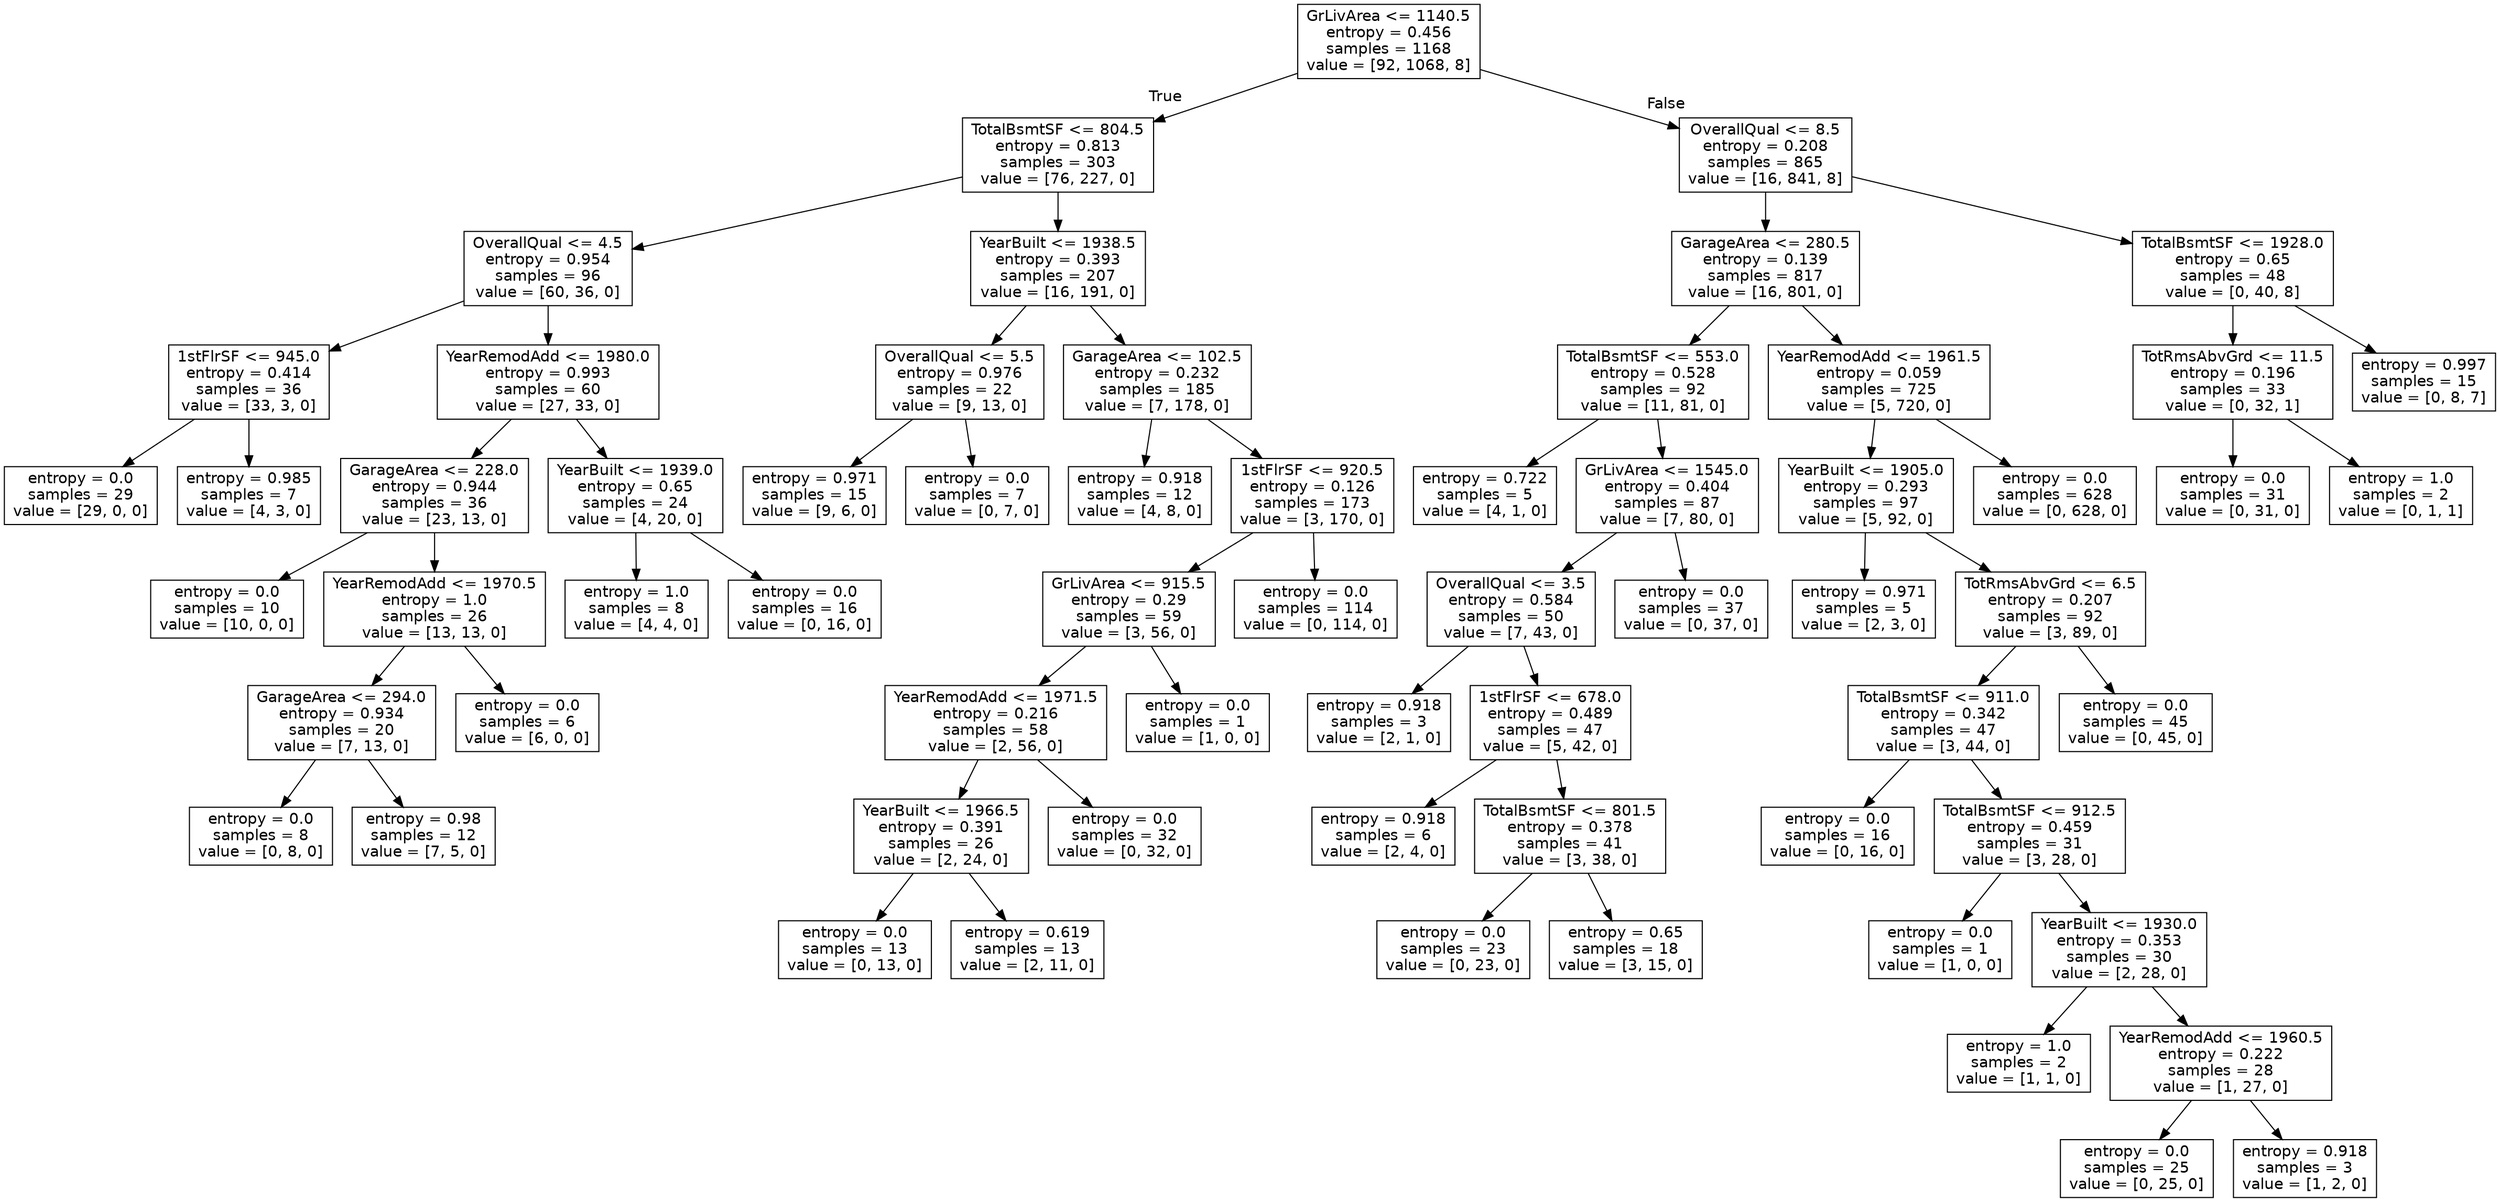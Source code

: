 digraph Tree {
node [shape=box, fontname="helvetica"] ;
edge [fontname="helvetica"] ;
0 [label="GrLivArea <= 1140.5\nentropy = 0.456\nsamples = 1168\nvalue = [92, 1068, 8]"] ;
1 [label="TotalBsmtSF <= 804.5\nentropy = 0.813\nsamples = 303\nvalue = [76, 227, 0]"] ;
0 -> 1 [labeldistance=2.5, labelangle=45, headlabel="True"] ;
2 [label="OverallQual <= 4.5\nentropy = 0.954\nsamples = 96\nvalue = [60, 36, 0]"] ;
1 -> 2 ;
3 [label="1stFlrSF <= 945.0\nentropy = 0.414\nsamples = 36\nvalue = [33, 3, 0]"] ;
2 -> 3 ;
4 [label="entropy = 0.0\nsamples = 29\nvalue = [29, 0, 0]"] ;
3 -> 4 ;
5 [label="entropy = 0.985\nsamples = 7\nvalue = [4, 3, 0]"] ;
3 -> 5 ;
6 [label="YearRemodAdd <= 1980.0\nentropy = 0.993\nsamples = 60\nvalue = [27, 33, 0]"] ;
2 -> 6 ;
7 [label="GarageArea <= 228.0\nentropy = 0.944\nsamples = 36\nvalue = [23, 13, 0]"] ;
6 -> 7 ;
8 [label="entropy = 0.0\nsamples = 10\nvalue = [10, 0, 0]"] ;
7 -> 8 ;
9 [label="YearRemodAdd <= 1970.5\nentropy = 1.0\nsamples = 26\nvalue = [13, 13, 0]"] ;
7 -> 9 ;
10 [label="GarageArea <= 294.0\nentropy = 0.934\nsamples = 20\nvalue = [7, 13, 0]"] ;
9 -> 10 ;
11 [label="entropy = 0.0\nsamples = 8\nvalue = [0, 8, 0]"] ;
10 -> 11 ;
12 [label="entropy = 0.98\nsamples = 12\nvalue = [7, 5, 0]"] ;
10 -> 12 ;
13 [label="entropy = 0.0\nsamples = 6\nvalue = [6, 0, 0]"] ;
9 -> 13 ;
14 [label="YearBuilt <= 1939.0\nentropy = 0.65\nsamples = 24\nvalue = [4, 20, 0]"] ;
6 -> 14 ;
15 [label="entropy = 1.0\nsamples = 8\nvalue = [4, 4, 0]"] ;
14 -> 15 ;
16 [label="entropy = 0.0\nsamples = 16\nvalue = [0, 16, 0]"] ;
14 -> 16 ;
17 [label="YearBuilt <= 1938.5\nentropy = 0.393\nsamples = 207\nvalue = [16, 191, 0]"] ;
1 -> 17 ;
18 [label="OverallQual <= 5.5\nentropy = 0.976\nsamples = 22\nvalue = [9, 13, 0]"] ;
17 -> 18 ;
19 [label="entropy = 0.971\nsamples = 15\nvalue = [9, 6, 0]"] ;
18 -> 19 ;
20 [label="entropy = 0.0\nsamples = 7\nvalue = [0, 7, 0]"] ;
18 -> 20 ;
21 [label="GarageArea <= 102.5\nentropy = 0.232\nsamples = 185\nvalue = [7, 178, 0]"] ;
17 -> 21 ;
22 [label="entropy = 0.918\nsamples = 12\nvalue = [4, 8, 0]"] ;
21 -> 22 ;
23 [label="1stFlrSF <= 920.5\nentropy = 0.126\nsamples = 173\nvalue = [3, 170, 0]"] ;
21 -> 23 ;
24 [label="GrLivArea <= 915.5\nentropy = 0.29\nsamples = 59\nvalue = [3, 56, 0]"] ;
23 -> 24 ;
25 [label="YearRemodAdd <= 1971.5\nentropy = 0.216\nsamples = 58\nvalue = [2, 56, 0]"] ;
24 -> 25 ;
26 [label="YearBuilt <= 1966.5\nentropy = 0.391\nsamples = 26\nvalue = [2, 24, 0]"] ;
25 -> 26 ;
27 [label="entropy = 0.0\nsamples = 13\nvalue = [0, 13, 0]"] ;
26 -> 27 ;
28 [label="entropy = 0.619\nsamples = 13\nvalue = [2, 11, 0]"] ;
26 -> 28 ;
29 [label="entropy = 0.0\nsamples = 32\nvalue = [0, 32, 0]"] ;
25 -> 29 ;
30 [label="entropy = 0.0\nsamples = 1\nvalue = [1, 0, 0]"] ;
24 -> 30 ;
31 [label="entropy = 0.0\nsamples = 114\nvalue = [0, 114, 0]"] ;
23 -> 31 ;
32 [label="OverallQual <= 8.5\nentropy = 0.208\nsamples = 865\nvalue = [16, 841, 8]"] ;
0 -> 32 [labeldistance=2.5, labelangle=-45, headlabel="False"] ;
33 [label="GarageArea <= 280.5\nentropy = 0.139\nsamples = 817\nvalue = [16, 801, 0]"] ;
32 -> 33 ;
34 [label="TotalBsmtSF <= 553.0\nentropy = 0.528\nsamples = 92\nvalue = [11, 81, 0]"] ;
33 -> 34 ;
35 [label="entropy = 0.722\nsamples = 5\nvalue = [4, 1, 0]"] ;
34 -> 35 ;
36 [label="GrLivArea <= 1545.0\nentropy = 0.404\nsamples = 87\nvalue = [7, 80, 0]"] ;
34 -> 36 ;
37 [label="OverallQual <= 3.5\nentropy = 0.584\nsamples = 50\nvalue = [7, 43, 0]"] ;
36 -> 37 ;
38 [label="entropy = 0.918\nsamples = 3\nvalue = [2, 1, 0]"] ;
37 -> 38 ;
39 [label="1stFlrSF <= 678.0\nentropy = 0.489\nsamples = 47\nvalue = [5, 42, 0]"] ;
37 -> 39 ;
40 [label="entropy = 0.918\nsamples = 6\nvalue = [2, 4, 0]"] ;
39 -> 40 ;
41 [label="TotalBsmtSF <= 801.5\nentropy = 0.378\nsamples = 41\nvalue = [3, 38, 0]"] ;
39 -> 41 ;
42 [label="entropy = 0.0\nsamples = 23\nvalue = [0, 23, 0]"] ;
41 -> 42 ;
43 [label="entropy = 0.65\nsamples = 18\nvalue = [3, 15, 0]"] ;
41 -> 43 ;
44 [label="entropy = 0.0\nsamples = 37\nvalue = [0, 37, 0]"] ;
36 -> 44 ;
45 [label="YearRemodAdd <= 1961.5\nentropy = 0.059\nsamples = 725\nvalue = [5, 720, 0]"] ;
33 -> 45 ;
46 [label="YearBuilt <= 1905.0\nentropy = 0.293\nsamples = 97\nvalue = [5, 92, 0]"] ;
45 -> 46 ;
47 [label="entropy = 0.971\nsamples = 5\nvalue = [2, 3, 0]"] ;
46 -> 47 ;
48 [label="TotRmsAbvGrd <= 6.5\nentropy = 0.207\nsamples = 92\nvalue = [3, 89, 0]"] ;
46 -> 48 ;
49 [label="TotalBsmtSF <= 911.0\nentropy = 0.342\nsamples = 47\nvalue = [3, 44, 0]"] ;
48 -> 49 ;
50 [label="entropy = 0.0\nsamples = 16\nvalue = [0, 16, 0]"] ;
49 -> 50 ;
51 [label="TotalBsmtSF <= 912.5\nentropy = 0.459\nsamples = 31\nvalue = [3, 28, 0]"] ;
49 -> 51 ;
52 [label="entropy = 0.0\nsamples = 1\nvalue = [1, 0, 0]"] ;
51 -> 52 ;
53 [label="YearBuilt <= 1930.0\nentropy = 0.353\nsamples = 30\nvalue = [2, 28, 0]"] ;
51 -> 53 ;
54 [label="entropy = 1.0\nsamples = 2\nvalue = [1, 1, 0]"] ;
53 -> 54 ;
55 [label="YearRemodAdd <= 1960.5\nentropy = 0.222\nsamples = 28\nvalue = [1, 27, 0]"] ;
53 -> 55 ;
56 [label="entropy = 0.0\nsamples = 25\nvalue = [0, 25, 0]"] ;
55 -> 56 ;
57 [label="entropy = 0.918\nsamples = 3\nvalue = [1, 2, 0]"] ;
55 -> 57 ;
58 [label="entropy = 0.0\nsamples = 45\nvalue = [0, 45, 0]"] ;
48 -> 58 ;
59 [label="entropy = 0.0\nsamples = 628\nvalue = [0, 628, 0]"] ;
45 -> 59 ;
60 [label="TotalBsmtSF <= 1928.0\nentropy = 0.65\nsamples = 48\nvalue = [0, 40, 8]"] ;
32 -> 60 ;
61 [label="TotRmsAbvGrd <= 11.5\nentropy = 0.196\nsamples = 33\nvalue = [0, 32, 1]"] ;
60 -> 61 ;
62 [label="entropy = 0.0\nsamples = 31\nvalue = [0, 31, 0]"] ;
61 -> 62 ;
63 [label="entropy = 1.0\nsamples = 2\nvalue = [0, 1, 1]"] ;
61 -> 63 ;
64 [label="entropy = 0.997\nsamples = 15\nvalue = [0, 8, 7]"] ;
60 -> 64 ;
}